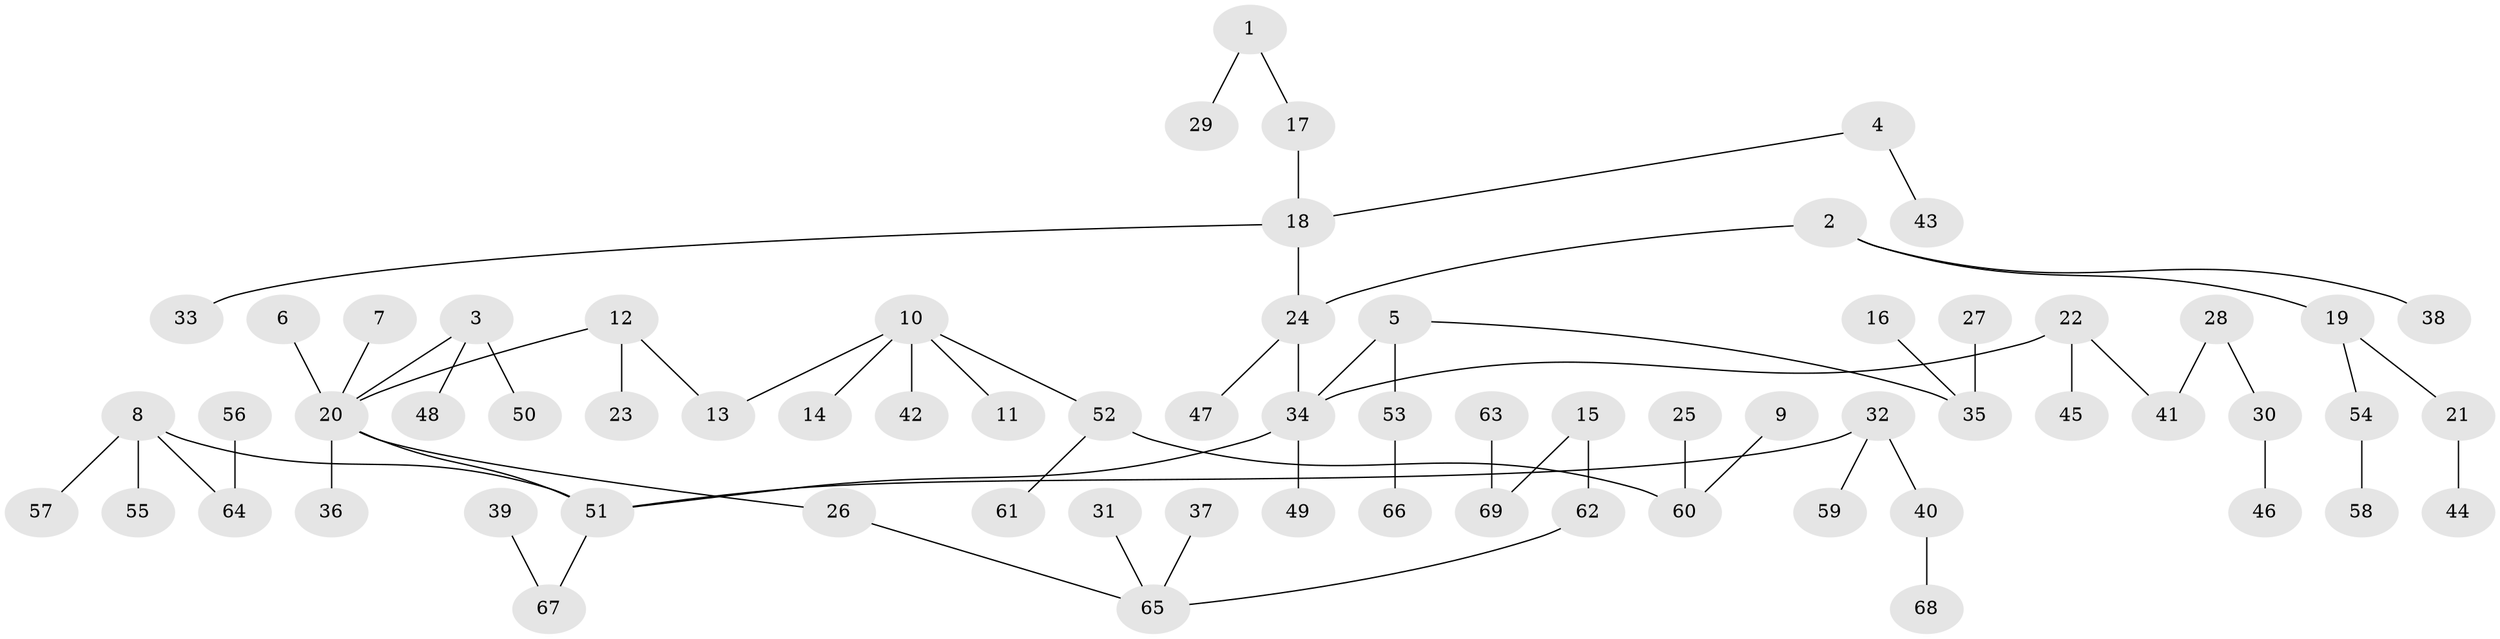 // original degree distribution, {5: 0.043478260869565216, 6: 0.028985507246376812, 3: 0.11594202898550725, 4: 0.057971014492753624, 2: 0.21014492753623187, 8: 0.007246376811594203, 1: 0.5362318840579711}
// Generated by graph-tools (version 1.1) at 2025/37/03/04/25 23:37:24]
// undirected, 69 vertices, 68 edges
graph export_dot {
  node [color=gray90,style=filled];
  1;
  2;
  3;
  4;
  5;
  6;
  7;
  8;
  9;
  10;
  11;
  12;
  13;
  14;
  15;
  16;
  17;
  18;
  19;
  20;
  21;
  22;
  23;
  24;
  25;
  26;
  27;
  28;
  29;
  30;
  31;
  32;
  33;
  34;
  35;
  36;
  37;
  38;
  39;
  40;
  41;
  42;
  43;
  44;
  45;
  46;
  47;
  48;
  49;
  50;
  51;
  52;
  53;
  54;
  55;
  56;
  57;
  58;
  59;
  60;
  61;
  62;
  63;
  64;
  65;
  66;
  67;
  68;
  69;
  1 -- 17 [weight=1.0];
  1 -- 29 [weight=1.0];
  2 -- 19 [weight=1.0];
  2 -- 24 [weight=1.0];
  2 -- 38 [weight=1.0];
  3 -- 20 [weight=1.0];
  3 -- 48 [weight=1.0];
  3 -- 50 [weight=1.0];
  4 -- 18 [weight=1.0];
  4 -- 43 [weight=1.0];
  5 -- 34 [weight=1.0];
  5 -- 35 [weight=1.0];
  5 -- 53 [weight=1.0];
  6 -- 20 [weight=1.0];
  7 -- 20 [weight=1.0];
  8 -- 51 [weight=1.0];
  8 -- 55 [weight=1.0];
  8 -- 57 [weight=1.0];
  8 -- 64 [weight=1.0];
  9 -- 60 [weight=1.0];
  10 -- 11 [weight=1.0];
  10 -- 13 [weight=1.0];
  10 -- 14 [weight=1.0];
  10 -- 42 [weight=1.0];
  10 -- 52 [weight=1.0];
  12 -- 13 [weight=1.0];
  12 -- 20 [weight=1.0];
  12 -- 23 [weight=1.0];
  15 -- 62 [weight=1.0];
  15 -- 69 [weight=1.0];
  16 -- 35 [weight=1.0];
  17 -- 18 [weight=1.0];
  18 -- 24 [weight=1.0];
  18 -- 33 [weight=1.0];
  19 -- 21 [weight=1.0];
  19 -- 54 [weight=1.0];
  20 -- 26 [weight=1.0];
  20 -- 36 [weight=1.0];
  20 -- 51 [weight=1.0];
  21 -- 44 [weight=1.0];
  22 -- 34 [weight=1.0];
  22 -- 41 [weight=1.0];
  22 -- 45 [weight=1.0];
  24 -- 34 [weight=1.0];
  24 -- 47 [weight=1.0];
  25 -- 60 [weight=1.0];
  26 -- 65 [weight=1.0];
  27 -- 35 [weight=1.0];
  28 -- 30 [weight=1.0];
  28 -- 41 [weight=1.0];
  30 -- 46 [weight=1.0];
  31 -- 65 [weight=1.0];
  32 -- 40 [weight=1.0];
  32 -- 51 [weight=1.0];
  32 -- 59 [weight=1.0];
  34 -- 49 [weight=1.0];
  34 -- 51 [weight=1.0];
  37 -- 65 [weight=1.0];
  39 -- 67 [weight=1.0];
  40 -- 68 [weight=1.0];
  51 -- 67 [weight=1.0];
  52 -- 60 [weight=1.0];
  52 -- 61 [weight=1.0];
  53 -- 66 [weight=1.0];
  54 -- 58 [weight=1.0];
  56 -- 64 [weight=1.0];
  62 -- 65 [weight=1.0];
  63 -- 69 [weight=1.0];
}
